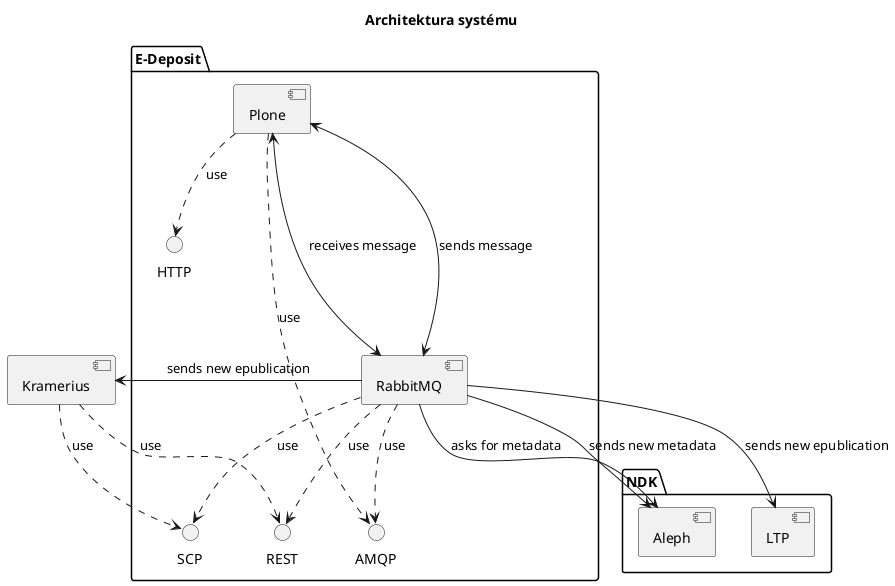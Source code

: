 @startuml
skinparam componentStyle uml2
title Architektura systému


package "E-Deposit" {
() "HTTP" as HTTP
() "SCP" as SCP
() "AMQP" as AMQP

[RabbitMQ] ..> AMQP : use
[RabbitMQ] ..> SCP : use
[RabbitMQ] ..> REST : use
[Plone] ..> AMQP : use
[Plone] <---> [RabbitMQ] : sends message
[Plone] <---> [RabbitMQ] : receives message
[Plone] ..> HTTP : use
}

package "NDK" {
[RabbitMQ] --> [Aleph] : asks for metadata
[RabbitMQ] --> [Aleph] : sends new metadata
[RabbitMQ] --> [LTP] : sends new epublication
[Aleph]
[LTP]
}

[RabbitMQ] --> [Kramerius] : sends new epublication
[Kramerius] ..> REST : use
[Kramerius] ..> SCP : use

@enduml